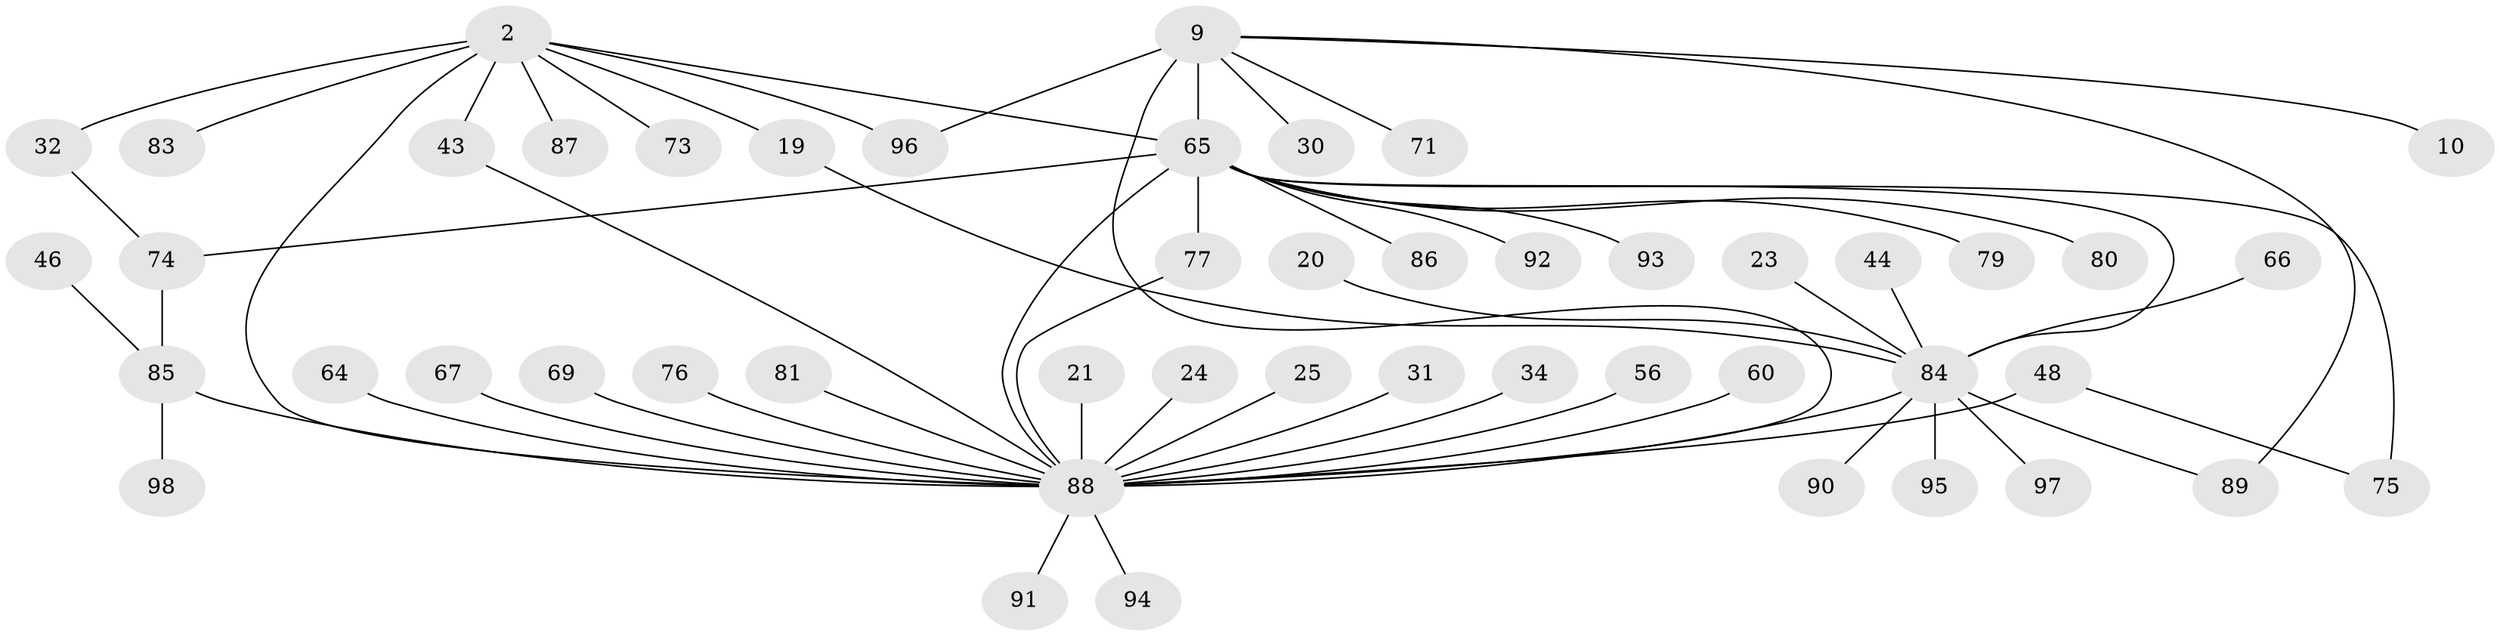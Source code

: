 // original degree distribution, {6: 0.02040816326530612, 10: 0.01020408163265306, 2: 0.1836734693877551, 23: 0.01020408163265306, 19: 0.01020408163265306, 7: 0.01020408163265306, 5: 0.030612244897959183, 1: 0.5102040816326531, 15: 0.01020408163265306, 11: 0.01020408163265306, 3: 0.16326530612244897, 4: 0.030612244897959183}
// Generated by graph-tools (version 1.1) at 2025/48/03/09/25 04:48:15]
// undirected, 49 vertices, 59 edges
graph export_dot {
graph [start="1"]
  node [color=gray90,style=filled];
  2 [super="+1"];
  9 [super="+7"];
  10;
  19 [super="+4"];
  20;
  21;
  23;
  24;
  25;
  30;
  31;
  32;
  34;
  43;
  44;
  46;
  48;
  56;
  60 [super="+8"];
  64;
  65 [super="+61"];
  66;
  67 [super="+59+63"];
  69;
  71;
  73;
  74 [super="+42+37"];
  75 [super="+35"];
  76;
  77;
  79 [super="+62"];
  80;
  81;
  83;
  84 [super="+47+78"];
  85 [super="+70+50+82+41"];
  86;
  87;
  88 [super="+58+72+11"];
  89 [super="+17"];
  90;
  91;
  92;
  93 [super="+39"];
  94;
  95;
  96;
  97;
  98;
  2 -- 32 [weight=2];
  2 -- 43 [weight=2];
  2 -- 83;
  2 -- 87;
  2 -- 96;
  2 -- 73;
  2 -- 19;
  2 -- 65 [weight=3];
  2 -- 88 [weight=2];
  9 -- 30;
  9 -- 96;
  9 -- 71;
  9 -- 10;
  9 -- 89;
  9 -- 65 [weight=2];
  9 -- 88 [weight=3];
  19 -- 84;
  20 -- 84;
  21 -- 88;
  23 -- 84;
  24 -- 88;
  25 -- 88;
  31 -- 88;
  32 -- 74;
  34 -- 88;
  43 -- 88;
  44 -- 84;
  46 -- 85;
  48 -- 75;
  48 -- 88 [weight=2];
  56 -- 88;
  60 -- 88;
  64 -- 88;
  65 -- 74 [weight=2];
  65 -- 75;
  65 -- 77;
  65 -- 79;
  65 -- 80;
  65 -- 84 [weight=2];
  65 -- 86;
  65 -- 88;
  65 -- 92;
  65 -- 93;
  66 -- 84;
  67 -- 88;
  69 -- 88;
  74 -- 85;
  76 -- 88;
  77 -- 88;
  81 -- 88;
  84 -- 97;
  84 -- 89;
  84 -- 90;
  84 -- 95;
  84 -- 88 [weight=5];
  85 -- 98;
  85 -- 88 [weight=6];
  88 -- 91;
  88 -- 94;
}
